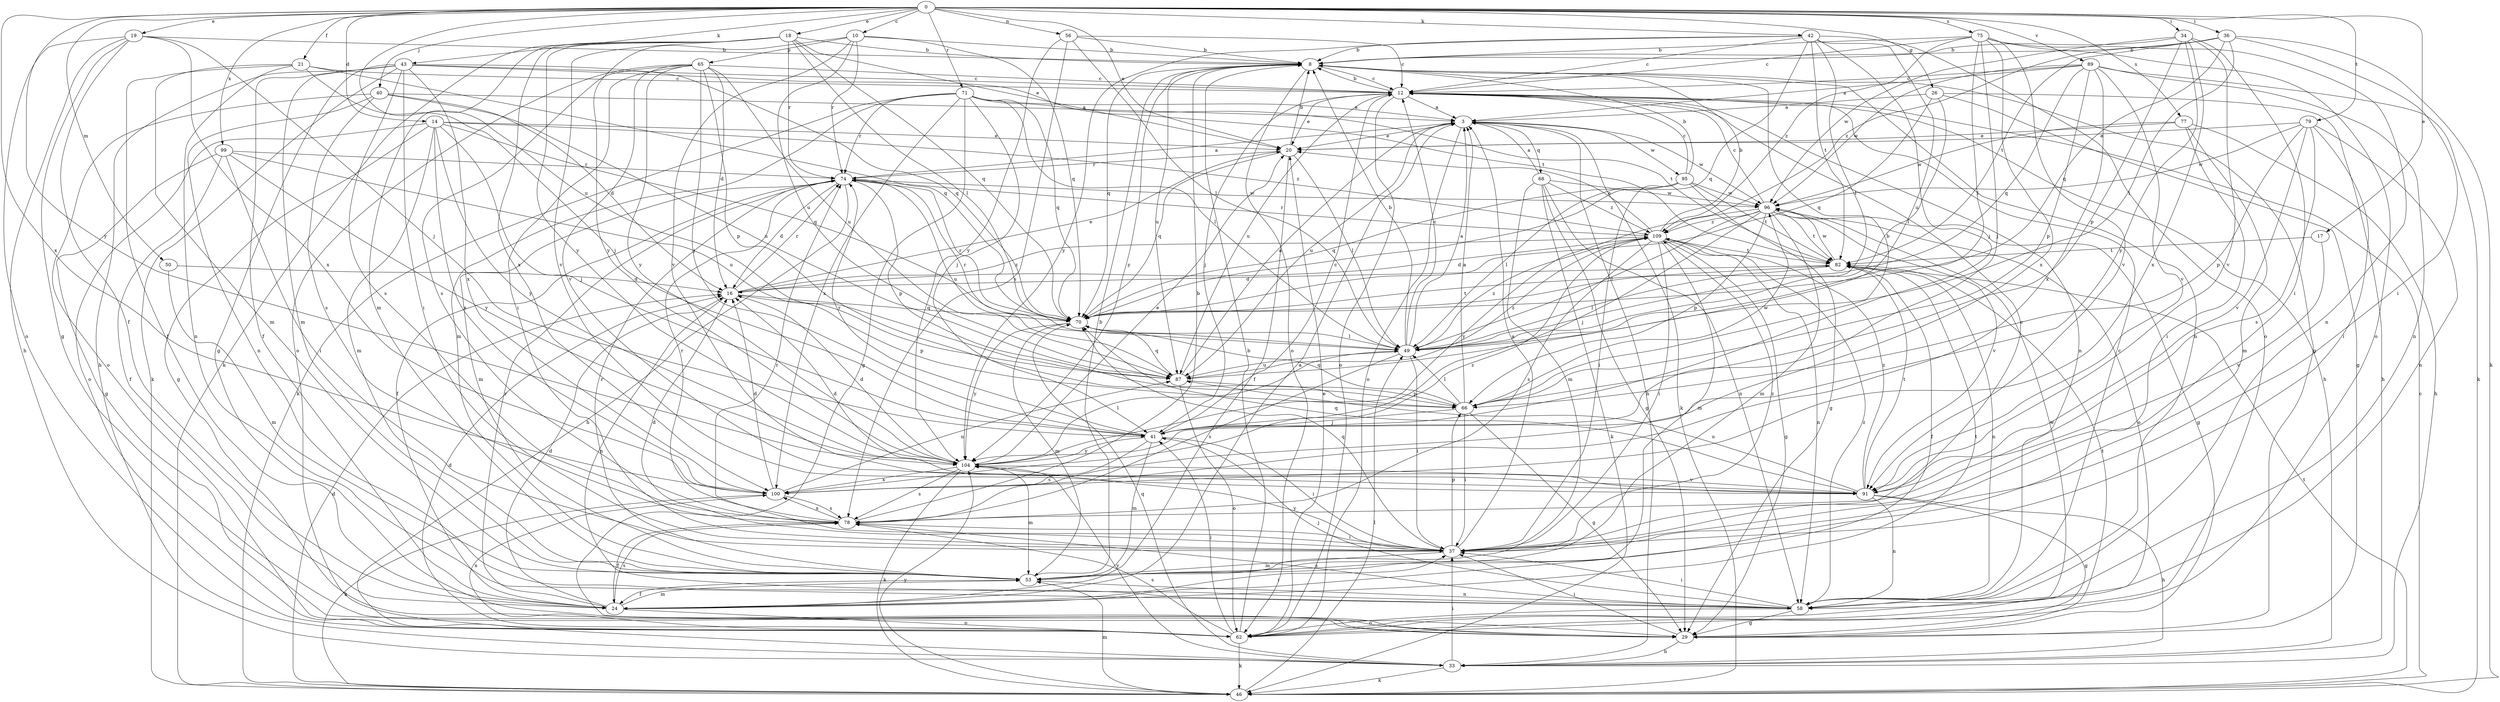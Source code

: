 strict digraph  {
0;
3;
8;
10;
12;
14;
16;
17;
18;
19;
20;
21;
24;
26;
29;
33;
34;
36;
37;
40;
41;
42;
43;
46;
49;
50;
53;
56;
58;
62;
65;
66;
68;
70;
71;
74;
75;
77;
78;
79;
82;
87;
89;
91;
95;
96;
99;
100;
104;
109;
0 -> 10  [label=c];
0 -> 14  [label=d];
0 -> 17  [label=e];
0 -> 18  [label=e];
0 -> 19  [label=e];
0 -> 20  [label=e];
0 -> 21  [label=f];
0 -> 26  [label=g];
0 -> 34  [label=i];
0 -> 36  [label=i];
0 -> 40  [label=j];
0 -> 42  [label=k];
0 -> 43  [label=k];
0 -> 50  [label=m];
0 -> 56  [label=n];
0 -> 71  [label=r];
0 -> 75  [label=s];
0 -> 77  [label=s];
0 -> 79  [label=t];
0 -> 87  [label=u];
0 -> 89  [label=v];
0 -> 99  [label=x];
0 -> 100  [label=x];
0 -> 104  [label=y];
3 -> 20  [label=e];
3 -> 33  [label=h];
3 -> 46  [label=k];
3 -> 62  [label=o];
3 -> 68  [label=q];
3 -> 87  [label=u];
3 -> 95  [label=w];
3 -> 96  [label=w];
8 -> 12  [label=c];
8 -> 29  [label=g];
8 -> 58  [label=n];
8 -> 62  [label=o];
8 -> 70  [label=q];
8 -> 87  [label=u];
8 -> 104  [label=y];
10 -> 8  [label=b];
10 -> 65  [label=p];
10 -> 70  [label=q];
10 -> 74  [label=r];
10 -> 87  [label=u];
10 -> 91  [label=v];
10 -> 104  [label=y];
12 -> 3  [label=a];
12 -> 8  [label=b];
12 -> 20  [label=e];
12 -> 33  [label=h];
12 -> 41  [label=j];
12 -> 58  [label=n];
12 -> 62  [label=o];
12 -> 87  [label=u];
14 -> 20  [label=e];
14 -> 29  [label=g];
14 -> 41  [label=j];
14 -> 53  [label=m];
14 -> 62  [label=o];
14 -> 70  [label=q];
14 -> 100  [label=x];
14 -> 104  [label=y];
14 -> 109  [label=z];
16 -> 20  [label=e];
16 -> 58  [label=n];
16 -> 66  [label=p];
16 -> 70  [label=q];
16 -> 74  [label=r];
16 -> 109  [label=z];
17 -> 82  [label=t];
17 -> 91  [label=v];
18 -> 8  [label=b];
18 -> 20  [label=e];
18 -> 46  [label=k];
18 -> 49  [label=l];
18 -> 53  [label=m];
18 -> 70  [label=q];
18 -> 74  [label=r];
18 -> 91  [label=v];
18 -> 100  [label=x];
18 -> 104  [label=y];
19 -> 8  [label=b];
19 -> 24  [label=f];
19 -> 29  [label=g];
19 -> 33  [label=h];
19 -> 41  [label=j];
19 -> 62  [label=o];
19 -> 100  [label=x];
20 -> 8  [label=b];
20 -> 24  [label=f];
20 -> 49  [label=l];
20 -> 70  [label=q];
20 -> 74  [label=r];
21 -> 12  [label=c];
21 -> 24  [label=f];
21 -> 41  [label=j];
21 -> 53  [label=m];
21 -> 58  [label=n];
21 -> 70  [label=q];
24 -> 3  [label=a];
24 -> 16  [label=d];
24 -> 37  [label=i];
24 -> 53  [label=m];
24 -> 62  [label=o];
24 -> 74  [label=r];
24 -> 78  [label=s];
24 -> 82  [label=t];
26 -> 3  [label=a];
26 -> 29  [label=g];
26 -> 33  [label=h];
26 -> 49  [label=l];
26 -> 70  [label=q];
29 -> 33  [label=h];
29 -> 37  [label=i];
29 -> 82  [label=t];
33 -> 37  [label=i];
33 -> 46  [label=k];
33 -> 70  [label=q];
33 -> 104  [label=y];
34 -> 8  [label=b];
34 -> 37  [label=i];
34 -> 66  [label=p];
34 -> 91  [label=v];
34 -> 96  [label=w];
34 -> 100  [label=x];
34 -> 104  [label=y];
36 -> 8  [label=b];
36 -> 37  [label=i];
36 -> 46  [label=k];
36 -> 49  [label=l];
36 -> 70  [label=q];
36 -> 82  [label=t];
36 -> 109  [label=z];
37 -> 3  [label=a];
37 -> 12  [label=c];
37 -> 16  [label=d];
37 -> 53  [label=m];
37 -> 66  [label=p];
37 -> 70  [label=q];
37 -> 74  [label=r];
37 -> 104  [label=y];
37 -> 109  [label=z];
40 -> 3  [label=a];
40 -> 16  [label=d];
40 -> 58  [label=n];
40 -> 62  [label=o];
40 -> 78  [label=s];
40 -> 87  [label=u];
41 -> 12  [label=c];
41 -> 37  [label=i];
41 -> 53  [label=m];
41 -> 74  [label=r];
41 -> 78  [label=s];
41 -> 104  [label=y];
42 -> 8  [label=b];
42 -> 12  [label=c];
42 -> 41  [label=j];
42 -> 49  [label=l];
42 -> 62  [label=o];
42 -> 70  [label=q];
42 -> 82  [label=t];
42 -> 87  [label=u];
42 -> 104  [label=y];
43 -> 12  [label=c];
43 -> 24  [label=f];
43 -> 29  [label=g];
43 -> 33  [label=h];
43 -> 37  [label=i];
43 -> 46  [label=k];
43 -> 53  [label=m];
43 -> 70  [label=q];
43 -> 78  [label=s];
43 -> 82  [label=t];
43 -> 100  [label=x];
46 -> 12  [label=c];
46 -> 16  [label=d];
46 -> 49  [label=l];
46 -> 53  [label=m];
46 -> 82  [label=t];
46 -> 104  [label=y];
49 -> 3  [label=a];
49 -> 8  [label=b];
49 -> 12  [label=c];
49 -> 37  [label=i];
49 -> 74  [label=r];
49 -> 78  [label=s];
49 -> 87  [label=u];
49 -> 109  [label=z];
50 -> 16  [label=d];
50 -> 53  [label=m];
53 -> 8  [label=b];
53 -> 24  [label=f];
53 -> 58  [label=n];
53 -> 74  [label=r];
56 -> 8  [label=b];
56 -> 12  [label=c];
56 -> 49  [label=l];
56 -> 78  [label=s];
56 -> 104  [label=y];
58 -> 12  [label=c];
58 -> 29  [label=g];
58 -> 37  [label=i];
58 -> 41  [label=j];
58 -> 62  [label=o];
58 -> 78  [label=s];
58 -> 109  [label=z];
62 -> 8  [label=b];
62 -> 16  [label=d];
62 -> 20  [label=e];
62 -> 41  [label=j];
62 -> 46  [label=k];
62 -> 78  [label=s];
62 -> 96  [label=w];
62 -> 100  [label=x];
65 -> 12  [label=c];
65 -> 16  [label=d];
65 -> 37  [label=i];
65 -> 41  [label=j];
65 -> 62  [label=o];
65 -> 66  [label=p];
65 -> 78  [label=s];
65 -> 87  [label=u];
65 -> 91  [label=v];
65 -> 104  [label=y];
66 -> 3  [label=a];
66 -> 8  [label=b];
66 -> 29  [label=g];
66 -> 37  [label=i];
66 -> 41  [label=j];
66 -> 49  [label=l];
66 -> 70  [label=q];
66 -> 96  [label=w];
68 -> 3  [label=a];
68 -> 29  [label=g];
68 -> 46  [label=k];
68 -> 53  [label=m];
68 -> 58  [label=n];
68 -> 96  [label=w];
68 -> 109  [label=z];
70 -> 49  [label=l];
70 -> 53  [label=m];
70 -> 74  [label=r];
70 -> 82  [label=t];
70 -> 104  [label=y];
71 -> 3  [label=a];
71 -> 29  [label=g];
71 -> 41  [label=j];
71 -> 46  [label=k];
71 -> 49  [label=l];
71 -> 53  [label=m];
71 -> 70  [label=q];
71 -> 74  [label=r];
71 -> 82  [label=t];
71 -> 100  [label=x];
74 -> 3  [label=a];
74 -> 16  [label=d];
74 -> 24  [label=f];
74 -> 33  [label=h];
74 -> 53  [label=m];
74 -> 66  [label=p];
74 -> 87  [label=u];
74 -> 96  [label=w];
75 -> 8  [label=b];
75 -> 12  [label=c];
75 -> 41  [label=j];
75 -> 49  [label=l];
75 -> 58  [label=n];
75 -> 62  [label=o];
75 -> 91  [label=v];
75 -> 100  [label=x];
75 -> 109  [label=z];
77 -> 20  [label=e];
77 -> 33  [label=h];
77 -> 37  [label=i];
77 -> 53  [label=m];
77 -> 96  [label=w];
78 -> 8  [label=b];
78 -> 24  [label=f];
78 -> 37  [label=i];
78 -> 74  [label=r];
78 -> 100  [label=x];
79 -> 20  [label=e];
79 -> 37  [label=i];
79 -> 58  [label=n];
79 -> 66  [label=p];
79 -> 78  [label=s];
79 -> 91  [label=v];
79 -> 96  [label=w];
82 -> 16  [label=d];
82 -> 24  [label=f];
82 -> 49  [label=l];
82 -> 58  [label=n];
82 -> 96  [label=w];
87 -> 3  [label=a];
87 -> 62  [label=o];
87 -> 66  [label=p];
87 -> 70  [label=q];
87 -> 109  [label=z];
89 -> 3  [label=a];
89 -> 12  [label=c];
89 -> 46  [label=k];
89 -> 58  [label=n];
89 -> 66  [label=p];
89 -> 70  [label=q];
89 -> 91  [label=v];
89 -> 96  [label=w];
89 -> 100  [label=x];
91 -> 16  [label=d];
91 -> 29  [label=g];
91 -> 33  [label=h];
91 -> 58  [label=n];
91 -> 70  [label=q];
91 -> 82  [label=t];
91 -> 87  [label=u];
91 -> 109  [label=z];
95 -> 8  [label=b];
95 -> 12  [label=c];
95 -> 29  [label=g];
95 -> 37  [label=i];
95 -> 49  [label=l];
95 -> 70  [label=q];
95 -> 82  [label=t];
95 -> 96  [label=w];
96 -> 12  [label=c];
96 -> 29  [label=g];
96 -> 41  [label=j];
96 -> 49  [label=l];
96 -> 53  [label=m];
96 -> 62  [label=o];
96 -> 66  [label=p];
96 -> 82  [label=t];
96 -> 91  [label=v];
96 -> 104  [label=y];
96 -> 109  [label=z];
99 -> 24  [label=f];
99 -> 29  [label=g];
99 -> 37  [label=i];
99 -> 74  [label=r];
99 -> 87  [label=u];
99 -> 104  [label=y];
100 -> 16  [label=d];
100 -> 46  [label=k];
100 -> 78  [label=s];
100 -> 87  [label=u];
100 -> 109  [label=z];
104 -> 16  [label=d];
104 -> 20  [label=e];
104 -> 46  [label=k];
104 -> 49  [label=l];
104 -> 53  [label=m];
104 -> 78  [label=s];
104 -> 91  [label=v];
104 -> 100  [label=x];
109 -> 8  [label=b];
109 -> 16  [label=d];
109 -> 20  [label=e];
109 -> 29  [label=g];
109 -> 37  [label=i];
109 -> 53  [label=m];
109 -> 58  [label=n];
109 -> 74  [label=r];
109 -> 78  [label=s];
109 -> 82  [label=t];
}
